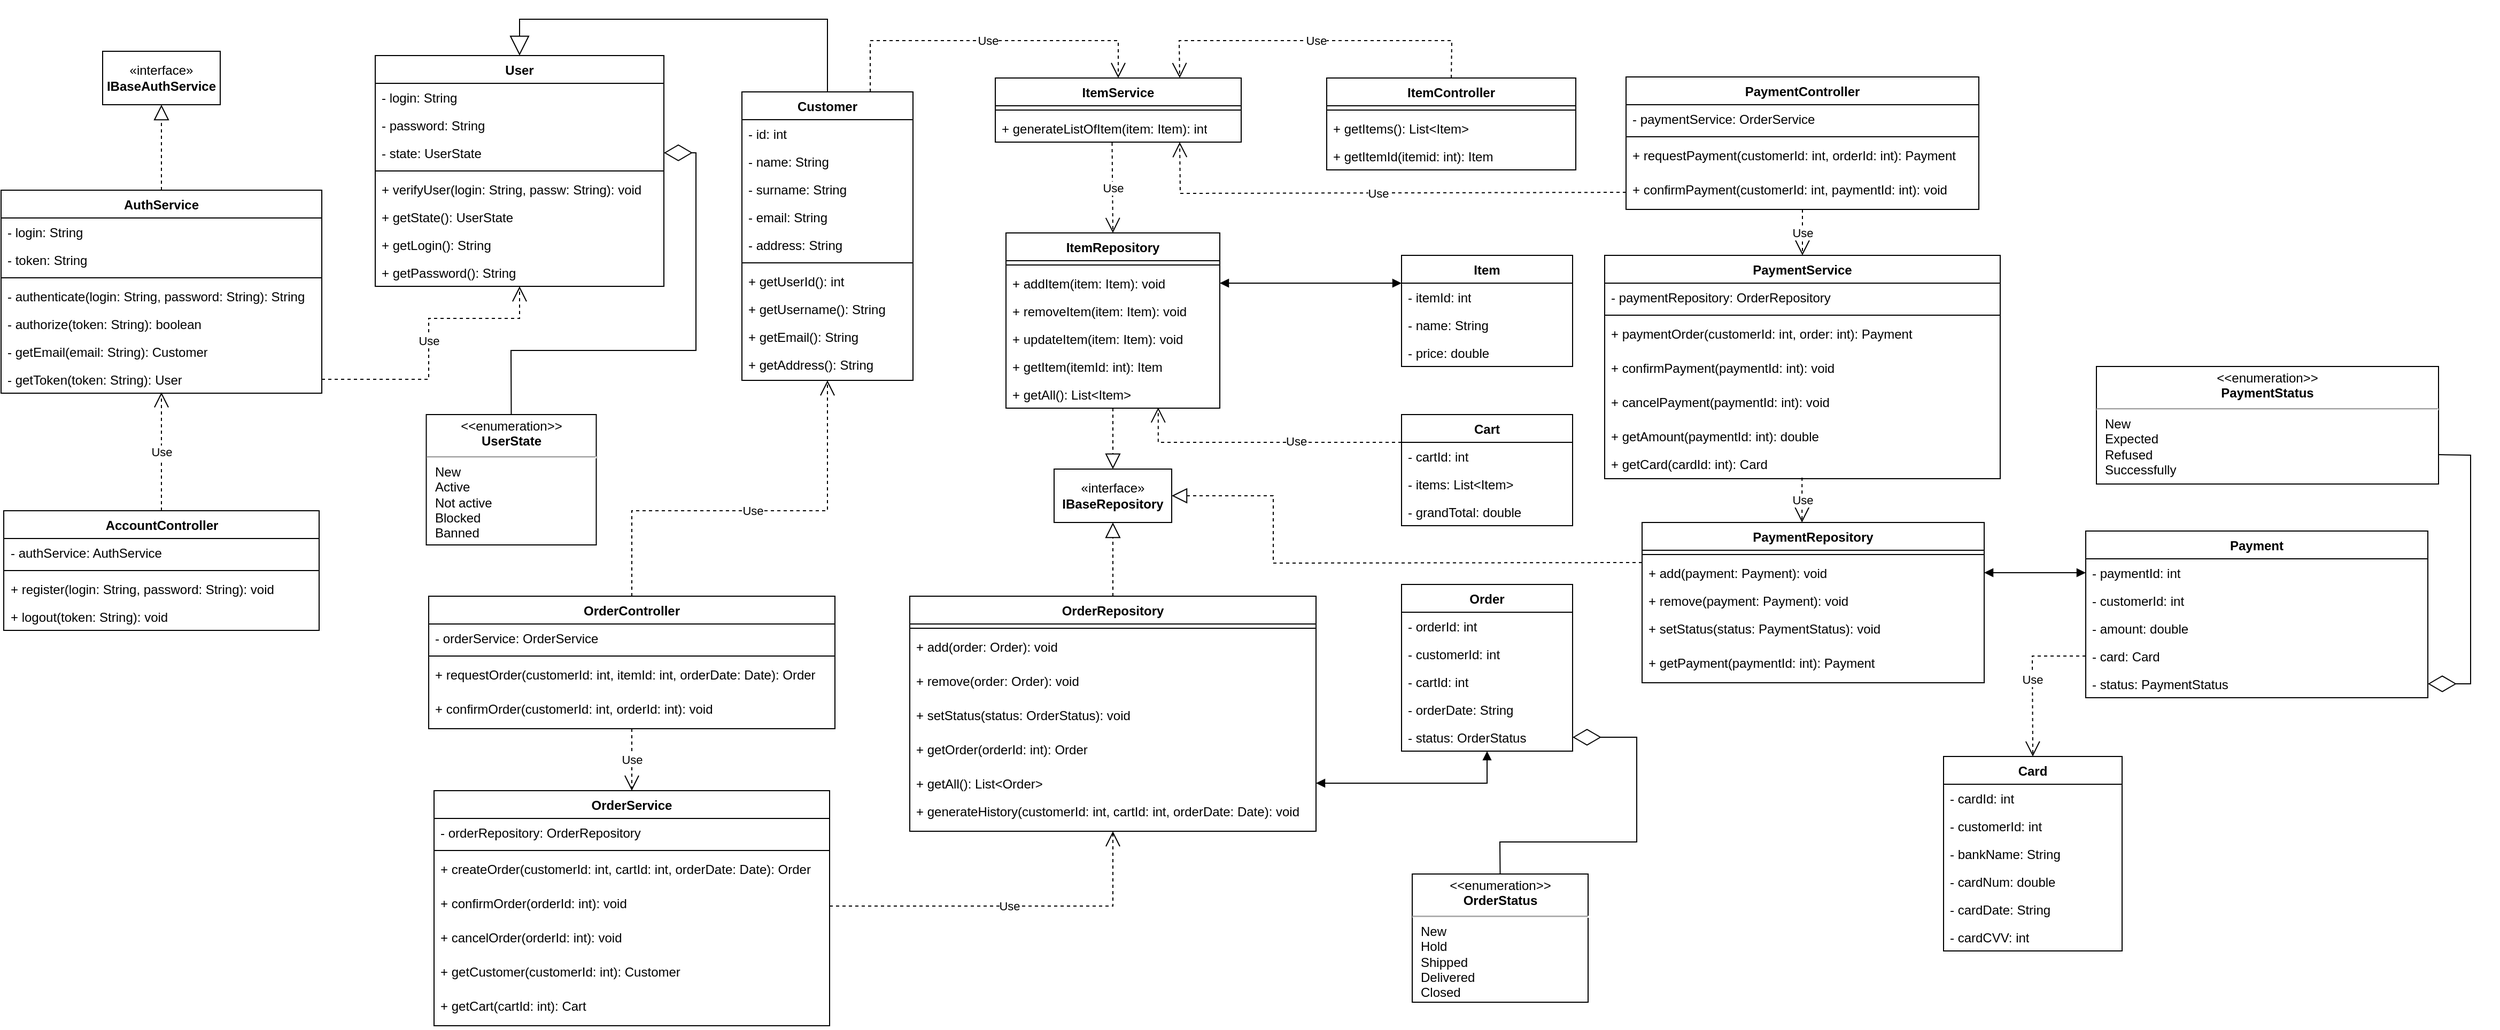 <mxfile version="24.1.0" type="device">
  <diagram id="C5RBs43oDa-KdzZeNtuy" name="Page-1">
    <mxGraphModel dx="2587" dy="2217" grid="1" gridSize="10" guides="1" tooltips="1" connect="1" arrows="1" fold="1" page="1" pageScale="1" pageWidth="827" pageHeight="1169" math="0" shadow="0">
      <root>
        <mxCell id="WIyWlLk6GJQsqaUBKTNV-0" />
        <mxCell id="WIyWlLk6GJQsqaUBKTNV-1" parent="WIyWlLk6GJQsqaUBKTNV-0" />
        <mxCell id="zkfFHV4jXpPFQw0GAbJ--0" value="Customer" style="swimlane;fontStyle=1;align=center;verticalAlign=top;childLayout=stackLayout;horizontal=1;startSize=26;horizontalStack=0;resizeParent=1;resizeLast=0;collapsible=1;marginBottom=0;rounded=0;shadow=0;strokeWidth=1;" parent="WIyWlLk6GJQsqaUBKTNV-1" vertex="1">
          <mxGeometry x="353" y="68" width="160" height="270" as="geometry">
            <mxRectangle x="230" y="140" width="160" height="26" as="alternateBounds" />
          </mxGeometry>
        </mxCell>
        <mxCell id="zkfFHV4jXpPFQw0GAbJ--1" value="- id: int" style="text;align=left;verticalAlign=top;spacingLeft=4;spacingRight=4;overflow=hidden;rotatable=0;points=[[0,0.5],[1,0.5]];portConstraint=eastwest;" parent="zkfFHV4jXpPFQw0GAbJ--0" vertex="1">
          <mxGeometry y="26" width="160" height="26" as="geometry" />
        </mxCell>
        <mxCell id="zkfFHV4jXpPFQw0GAbJ--2" value="- name: String" style="text;align=left;verticalAlign=top;spacingLeft=4;spacingRight=4;overflow=hidden;rotatable=0;points=[[0,0.5],[1,0.5]];portConstraint=eastwest;rounded=0;shadow=0;html=0;" parent="zkfFHV4jXpPFQw0GAbJ--0" vertex="1">
          <mxGeometry y="52" width="160" height="26" as="geometry" />
        </mxCell>
        <mxCell id="yzUJfq3pG1hyiJCJ5-qz-5" value="- surname: String" style="text;align=left;verticalAlign=top;spacingLeft=4;spacingRight=4;overflow=hidden;rotatable=0;points=[[0,0.5],[1,0.5]];portConstraint=eastwest;rounded=0;shadow=0;html=0;" parent="zkfFHV4jXpPFQw0GAbJ--0" vertex="1">
          <mxGeometry y="78" width="160" height="26" as="geometry" />
        </mxCell>
        <mxCell id="zkfFHV4jXpPFQw0GAbJ--3" value="- email: String" style="text;align=left;verticalAlign=top;spacingLeft=4;spacingRight=4;overflow=hidden;rotatable=0;points=[[0,0.5],[1,0.5]];portConstraint=eastwest;rounded=0;shadow=0;html=0;" parent="zkfFHV4jXpPFQw0GAbJ--0" vertex="1">
          <mxGeometry y="104" width="160" height="26" as="geometry" />
        </mxCell>
        <mxCell id="Utnqw9MbGtjkP07QCAIf-25" value="- address: String" style="text;align=left;verticalAlign=top;spacingLeft=4;spacingRight=4;overflow=hidden;rotatable=0;points=[[0,0.5],[1,0.5]];portConstraint=eastwest;rounded=0;shadow=0;html=0;" parent="zkfFHV4jXpPFQw0GAbJ--0" vertex="1">
          <mxGeometry y="130" width="160" height="26" as="geometry" />
        </mxCell>
        <mxCell id="zkfFHV4jXpPFQw0GAbJ--4" value="" style="line;html=1;strokeWidth=1;align=left;verticalAlign=middle;spacingTop=-1;spacingLeft=3;spacingRight=3;rotatable=0;labelPosition=right;points=[];portConstraint=eastwest;" parent="zkfFHV4jXpPFQw0GAbJ--0" vertex="1">
          <mxGeometry y="156" width="160" height="8" as="geometry" />
        </mxCell>
        <mxCell id="zkfFHV4jXpPFQw0GAbJ--5" value="+ getUserId(): int " style="text;align=left;verticalAlign=top;spacingLeft=4;spacingRight=4;overflow=hidden;rotatable=0;points=[[0,0.5],[1,0.5]];portConstraint=eastwest;" parent="zkfFHV4jXpPFQw0GAbJ--0" vertex="1">
          <mxGeometry y="164" width="160" height="26" as="geometry" />
        </mxCell>
        <mxCell id="Utnqw9MbGtjkP07QCAIf-0" value="+ getUsername(): String" style="text;align=left;verticalAlign=top;spacingLeft=4;spacingRight=4;overflow=hidden;rotatable=0;points=[[0,0.5],[1,0.5]];portConstraint=eastwest;" parent="zkfFHV4jXpPFQw0GAbJ--0" vertex="1">
          <mxGeometry y="190" width="160" height="26" as="geometry" />
        </mxCell>
        <mxCell id="Utnqw9MbGtjkP07QCAIf-1" value="+ getEmail(): String" style="text;align=left;verticalAlign=top;spacingLeft=4;spacingRight=4;overflow=hidden;rotatable=0;points=[[0,0.5],[1,0.5]];portConstraint=eastwest;" parent="zkfFHV4jXpPFQw0GAbJ--0" vertex="1">
          <mxGeometry y="216" width="160" height="26" as="geometry" />
        </mxCell>
        <mxCell id="Utnqw9MbGtjkP07QCAIf-26" value="+ getAddress(): String" style="text;align=left;verticalAlign=top;spacingLeft=4;spacingRight=4;overflow=hidden;rotatable=0;points=[[0,0.5],[1,0.5]];portConstraint=eastwest;" parent="zkfFHV4jXpPFQw0GAbJ--0" vertex="1">
          <mxGeometry y="242" width="160" height="26" as="geometry" />
        </mxCell>
        <mxCell id="zkfFHV4jXpPFQw0GAbJ--6" value="Order" style="swimlane;fontStyle=1;align=center;verticalAlign=top;childLayout=stackLayout;horizontal=1;startSize=26;horizontalStack=0;resizeParent=1;resizeLast=0;collapsible=1;marginBottom=0;rounded=0;shadow=0;strokeWidth=1;" parent="WIyWlLk6GJQsqaUBKTNV-1" vertex="1">
          <mxGeometry x="970" y="529" width="160" height="156" as="geometry">
            <mxRectangle x="970" y="529" width="160" height="26" as="alternateBounds" />
          </mxGeometry>
        </mxCell>
        <mxCell id="zkfFHV4jXpPFQw0GAbJ--7" value="- orderId: int" style="text;align=left;verticalAlign=top;spacingLeft=4;spacingRight=4;overflow=hidden;rotatable=0;points=[[0,0.5],[1,0.5]];portConstraint=eastwest;" parent="zkfFHV4jXpPFQw0GAbJ--6" vertex="1">
          <mxGeometry y="26" width="160" height="26" as="geometry" />
        </mxCell>
        <mxCell id="h6-QNopqAeGrzjp_F7i4-49" value="- customerId: int" style="text;align=left;verticalAlign=top;spacingLeft=4;spacingRight=4;overflow=hidden;rotatable=0;points=[[0,0.5],[1,0.5]];portConstraint=eastwest;rounded=0;shadow=0;html=0;" vertex="1" parent="zkfFHV4jXpPFQw0GAbJ--6">
          <mxGeometry y="52" width="160" height="26" as="geometry" />
        </mxCell>
        <mxCell id="h6-QNopqAeGrzjp_F7i4-50" value="- cartId: int" style="text;align=left;verticalAlign=top;spacingLeft=4;spacingRight=4;overflow=hidden;rotatable=0;points=[[0,0.5],[1,0.5]];portConstraint=eastwest;rounded=0;shadow=0;html=0;" vertex="1" parent="zkfFHV4jXpPFQw0GAbJ--6">
          <mxGeometry y="78" width="160" height="26" as="geometry" />
        </mxCell>
        <mxCell id="yzUJfq3pG1hyiJCJ5-qz-48" value="- orderDate: String" style="text;align=left;verticalAlign=top;spacingLeft=4;spacingRight=4;overflow=hidden;rotatable=0;points=[[0,0.5],[1,0.5]];portConstraint=eastwest;rounded=0;shadow=0;html=0;" parent="zkfFHV4jXpPFQw0GAbJ--6" vertex="1">
          <mxGeometry y="104" width="160" height="26" as="geometry" />
        </mxCell>
        <mxCell id="Utnqw9MbGtjkP07QCAIf-2" value="- status: OrderStatus" style="text;align=left;verticalAlign=top;spacingLeft=4;spacingRight=4;overflow=hidden;rotatable=0;points=[[0,0.5],[1,0.5]];portConstraint=eastwest;rounded=0;shadow=0;html=0;" parent="zkfFHV4jXpPFQw0GAbJ--6" vertex="1">
          <mxGeometry y="130" width="160" height="26" as="geometry" />
        </mxCell>
        <mxCell id="Utnqw9MbGtjkP07QCAIf-5" value="Item" style="swimlane;fontStyle=1;align=center;verticalAlign=top;childLayout=stackLayout;horizontal=1;startSize=26;horizontalStack=0;resizeParent=1;resizeParentMax=0;resizeLast=0;collapsible=1;marginBottom=0;whiteSpace=wrap;html=1;" parent="WIyWlLk6GJQsqaUBKTNV-1" vertex="1">
          <mxGeometry x="970" y="221" width="160" height="104" as="geometry" />
        </mxCell>
        <mxCell id="Utnqw9MbGtjkP07QCAIf-6" value="- itemId: int" style="text;strokeColor=none;fillColor=none;align=left;verticalAlign=top;spacingLeft=4;spacingRight=4;overflow=hidden;rotatable=0;points=[[0,0.5],[1,0.5]];portConstraint=eastwest;whiteSpace=wrap;html=1;" parent="Utnqw9MbGtjkP07QCAIf-5" vertex="1">
          <mxGeometry y="26" width="160" height="26" as="geometry" />
        </mxCell>
        <mxCell id="Utnqw9MbGtjkP07QCAIf-10" value="- name: String" style="text;strokeColor=none;fillColor=none;align=left;verticalAlign=top;spacingLeft=4;spacingRight=4;overflow=hidden;rotatable=0;points=[[0,0.5],[1,0.5]];portConstraint=eastwest;whiteSpace=wrap;html=1;" parent="Utnqw9MbGtjkP07QCAIf-5" vertex="1">
          <mxGeometry y="52" width="160" height="26" as="geometry" />
        </mxCell>
        <mxCell id="Utnqw9MbGtjkP07QCAIf-12" value="- price: double" style="text;strokeColor=none;fillColor=none;align=left;verticalAlign=top;spacingLeft=4;spacingRight=4;overflow=hidden;rotatable=0;points=[[0,0.5],[1,0.5]];portConstraint=eastwest;whiteSpace=wrap;html=1;" parent="Utnqw9MbGtjkP07QCAIf-5" vertex="1">
          <mxGeometry y="78" width="160" height="26" as="geometry" />
        </mxCell>
        <mxCell id="Utnqw9MbGtjkP07QCAIf-13" value="User" style="swimlane;fontStyle=1;align=center;verticalAlign=top;childLayout=stackLayout;horizontal=1;startSize=26;horizontalStack=0;resizeParent=1;resizeParentMax=0;resizeLast=0;collapsible=1;marginBottom=0;whiteSpace=wrap;html=1;" parent="WIyWlLk6GJQsqaUBKTNV-1" vertex="1">
          <mxGeometry x="10" y="34" width="270" height="216" as="geometry" />
        </mxCell>
        <mxCell id="Utnqw9MbGtjkP07QCAIf-23" value="- login: String" style="text;strokeColor=none;fillColor=none;align=left;verticalAlign=top;spacingLeft=4;spacingRight=4;overflow=hidden;rotatable=0;points=[[0,0.5],[1,0.5]];portConstraint=eastwest;whiteSpace=wrap;html=1;" parent="Utnqw9MbGtjkP07QCAIf-13" vertex="1">
          <mxGeometry y="26" width="270" height="26" as="geometry" />
        </mxCell>
        <mxCell id="Utnqw9MbGtjkP07QCAIf-14" value="- password: String" style="text;strokeColor=none;fillColor=none;align=left;verticalAlign=top;spacingLeft=4;spacingRight=4;overflow=hidden;rotatable=0;points=[[0,0.5],[1,0.5]];portConstraint=eastwest;whiteSpace=wrap;html=1;" parent="Utnqw9MbGtjkP07QCAIf-13" vertex="1">
          <mxGeometry y="52" width="270" height="26" as="geometry" />
        </mxCell>
        <mxCell id="Utnqw9MbGtjkP07QCAIf-21" value="- state: UserState" style="text;strokeColor=none;fillColor=none;align=left;verticalAlign=top;spacingLeft=4;spacingRight=4;overflow=hidden;rotatable=0;points=[[0,0.5],[1,0.5]];portConstraint=eastwest;whiteSpace=wrap;html=1;" parent="Utnqw9MbGtjkP07QCAIf-13" vertex="1">
          <mxGeometry y="78" width="270" height="26" as="geometry" />
        </mxCell>
        <mxCell id="Utnqw9MbGtjkP07QCAIf-15" value="" style="line;strokeWidth=1;fillColor=none;align=left;verticalAlign=middle;spacingTop=-1;spacingLeft=3;spacingRight=3;rotatable=0;labelPosition=right;points=[];portConstraint=eastwest;strokeColor=inherit;" parent="Utnqw9MbGtjkP07QCAIf-13" vertex="1">
          <mxGeometry y="104" width="270" height="8" as="geometry" />
        </mxCell>
        <mxCell id="Utnqw9MbGtjkP07QCAIf-16" value="+ verifyUser(login: String, passw: String): void" style="text;strokeColor=none;fillColor=none;align=left;verticalAlign=top;spacingLeft=4;spacingRight=4;overflow=hidden;rotatable=0;points=[[0,0.5],[1,0.5]];portConstraint=eastwest;whiteSpace=wrap;html=1;" parent="Utnqw9MbGtjkP07QCAIf-13" vertex="1">
          <mxGeometry y="112" width="270" height="26" as="geometry" />
        </mxCell>
        <mxCell id="Utnqw9MbGtjkP07QCAIf-24" value="+ getState(): UserState" style="text;strokeColor=none;fillColor=none;align=left;verticalAlign=top;spacingLeft=4;spacingRight=4;overflow=hidden;rotatable=0;points=[[0,0.5],[1,0.5]];portConstraint=eastwest;whiteSpace=wrap;html=1;" parent="Utnqw9MbGtjkP07QCAIf-13" vertex="1">
          <mxGeometry y="138" width="270" height="26" as="geometry" />
        </mxCell>
        <mxCell id="yzUJfq3pG1hyiJCJ5-qz-66" value="+ getLogin(): String" style="text;strokeColor=none;fillColor=none;align=left;verticalAlign=top;spacingLeft=4;spacingRight=4;overflow=hidden;rotatable=0;points=[[0,0.5],[1,0.5]];portConstraint=eastwest;whiteSpace=wrap;html=1;" parent="Utnqw9MbGtjkP07QCAIf-13" vertex="1">
          <mxGeometry y="164" width="270" height="26" as="geometry" />
        </mxCell>
        <mxCell id="Utnqw9MbGtjkP07QCAIf-22" value="+ getPassword(): String" style="text;strokeColor=none;fillColor=none;align=left;verticalAlign=top;spacingLeft=4;spacingRight=4;overflow=hidden;rotatable=0;points=[[0,0.5],[1,0.5]];portConstraint=eastwest;whiteSpace=wrap;html=1;" parent="Utnqw9MbGtjkP07QCAIf-13" vertex="1">
          <mxGeometry y="190" width="270" height="26" as="geometry" />
        </mxCell>
        <mxCell id="Utnqw9MbGtjkP07QCAIf-40" value="&lt;p style=&quot;margin:0px;margin-top:4px;text-align:center;&quot;&gt;&amp;lt;&amp;lt;enumeration&amp;gt;&amp;gt;&lt;br&gt;&lt;b&gt;UserState&lt;/b&gt;&lt;/p&gt;&lt;hr&gt;&lt;p style=&quot;margin:0px;margin-left:8px;text-align:left;&quot;&gt;New&lt;br&gt;Active&lt;/p&gt;&lt;p style=&quot;margin:0px;margin-left:8px;text-align:left;&quot;&gt;Not active&lt;br&gt;&lt;/p&gt;&lt;p style=&quot;margin:0px;margin-left:8px;text-align:left;&quot;&gt;Blocked&lt;/p&gt;&lt;p style=&quot;margin:0px;margin-left:8px;text-align:left;&quot;&gt;Banned&lt;/p&gt;&lt;p style=&quot;margin:0px;margin-left:8px;text-align:left;&quot;&gt;&lt;br&gt;&lt;/p&gt;" style="shape=rect;html=1;overflow=fill;whiteSpace=wrap;" parent="WIyWlLk6GJQsqaUBKTNV-1" vertex="1">
          <mxGeometry x="57.75" y="370" width="159" height="122" as="geometry" />
        </mxCell>
        <mxCell id="Utnqw9MbGtjkP07QCAIf-41" value="Payment" style="swimlane;fontStyle=1;align=center;verticalAlign=top;childLayout=stackLayout;horizontal=1;startSize=26;horizontalStack=0;resizeParent=1;resizeParentMax=0;resizeLast=0;collapsible=1;marginBottom=0;whiteSpace=wrap;html=1;" parent="WIyWlLk6GJQsqaUBKTNV-1" vertex="1">
          <mxGeometry x="1610" y="479" width="320" height="156" as="geometry" />
        </mxCell>
        <mxCell id="Utnqw9MbGtjkP07QCAIf-42" value="- paymentId: int" style="text;strokeColor=none;fillColor=none;align=left;verticalAlign=top;spacingLeft=4;spacingRight=4;overflow=hidden;rotatable=0;points=[[0,0.5],[1,0.5]];portConstraint=eastwest;whiteSpace=wrap;html=1;" parent="Utnqw9MbGtjkP07QCAIf-41" vertex="1">
          <mxGeometry y="26" width="320" height="26" as="geometry" />
        </mxCell>
        <mxCell id="h6-QNopqAeGrzjp_F7i4-93" value="- customerId: int" style="text;align=left;verticalAlign=top;spacingLeft=4;spacingRight=4;overflow=hidden;rotatable=0;points=[[0,0.5],[1,0.5]];portConstraint=eastwest;rounded=0;shadow=0;html=0;" vertex="1" parent="Utnqw9MbGtjkP07QCAIf-41">
          <mxGeometry y="52" width="320" height="26" as="geometry" />
        </mxCell>
        <mxCell id="Utnqw9MbGtjkP07QCAIf-48" value="- amount: double" style="text;strokeColor=none;fillColor=none;align=left;verticalAlign=top;spacingLeft=4;spacingRight=4;overflow=hidden;rotatable=0;points=[[0,0.5],[1,0.5]];portConstraint=eastwest;whiteSpace=wrap;html=1;" parent="Utnqw9MbGtjkP07QCAIf-41" vertex="1">
          <mxGeometry y="78" width="320" height="26" as="geometry" />
        </mxCell>
        <mxCell id="h6-QNopqAeGrzjp_F7i4-112" value="- card: Card" style="text;strokeColor=none;fillColor=none;align=left;verticalAlign=top;spacingLeft=4;spacingRight=4;overflow=hidden;rotatable=0;points=[[0,0.5],[1,0.5]];portConstraint=eastwest;whiteSpace=wrap;html=1;" vertex="1" parent="Utnqw9MbGtjkP07QCAIf-41">
          <mxGeometry y="104" width="320" height="26" as="geometry" />
        </mxCell>
        <mxCell id="Utnqw9MbGtjkP07QCAIf-47" value="- status:&amp;nbsp;PaymentStatus" style="text;strokeColor=none;fillColor=none;align=left;verticalAlign=top;spacingLeft=4;spacingRight=4;overflow=hidden;rotatable=0;points=[[0,0.5],[1,0.5]];portConstraint=eastwest;whiteSpace=wrap;html=1;" parent="Utnqw9MbGtjkP07QCAIf-41" vertex="1">
          <mxGeometry y="130" width="320" height="26" as="geometry" />
        </mxCell>
        <mxCell id="Utnqw9MbGtjkP07QCAIf-57" value="ItemRepository" style="swimlane;fontStyle=1;align=center;verticalAlign=top;childLayout=stackLayout;horizontal=1;startSize=26;horizontalStack=0;resizeParent=1;resizeParentMax=0;resizeLast=0;collapsible=1;marginBottom=0;whiteSpace=wrap;html=1;" parent="WIyWlLk6GJQsqaUBKTNV-1" vertex="1">
          <mxGeometry x="600" y="200" width="200" height="164" as="geometry">
            <mxRectangle x="600" y="200" width="120" height="30" as="alternateBounds" />
          </mxGeometry>
        </mxCell>
        <mxCell id="Utnqw9MbGtjkP07QCAIf-59" value="" style="line;strokeWidth=1;fillColor=none;align=left;verticalAlign=middle;spacingTop=-1;spacingLeft=3;spacingRight=3;rotatable=0;labelPosition=right;points=[];portConstraint=eastwest;strokeColor=inherit;" parent="Utnqw9MbGtjkP07QCAIf-57" vertex="1">
          <mxGeometry y="26" width="200" height="8" as="geometry" />
        </mxCell>
        <mxCell id="Utnqw9MbGtjkP07QCAIf-60" value="+ addItem(item: Item): void" style="text;strokeColor=none;fillColor=none;align=left;verticalAlign=top;spacingLeft=4;spacingRight=4;overflow=hidden;rotatable=0;points=[[0,0.5],[1,0.5]];portConstraint=eastwest;whiteSpace=wrap;html=1;" parent="Utnqw9MbGtjkP07QCAIf-57" vertex="1">
          <mxGeometry y="34" width="200" height="26" as="geometry" />
        </mxCell>
        <mxCell id="Utnqw9MbGtjkP07QCAIf-61" value="+ removeItem(item: Item): void" style="text;strokeColor=none;fillColor=none;align=left;verticalAlign=top;spacingLeft=4;spacingRight=4;overflow=hidden;rotatable=0;points=[[0,0.5],[1,0.5]];portConstraint=eastwest;whiteSpace=wrap;html=1;" parent="Utnqw9MbGtjkP07QCAIf-57" vertex="1">
          <mxGeometry y="60" width="200" height="26" as="geometry" />
        </mxCell>
        <mxCell id="h6-QNopqAeGrzjp_F7i4-10" value="+ updateItem(item: Item): void" style="text;strokeColor=none;fillColor=none;align=left;verticalAlign=top;spacingLeft=4;spacingRight=4;overflow=hidden;rotatable=0;points=[[0,0.5],[1,0.5]];portConstraint=eastwest;whiteSpace=wrap;html=1;" vertex="1" parent="Utnqw9MbGtjkP07QCAIf-57">
          <mxGeometry y="86" width="200" height="26" as="geometry" />
        </mxCell>
        <mxCell id="h6-QNopqAeGrzjp_F7i4-41" value="+ getItem(itemId: int): Item" style="text;strokeColor=none;fillColor=none;align=left;verticalAlign=top;spacingLeft=4;spacingRight=4;overflow=hidden;rotatable=0;points=[[0,0.5],[1,0.5]];portConstraint=eastwest;whiteSpace=wrap;html=1;" vertex="1" parent="Utnqw9MbGtjkP07QCAIf-57">
          <mxGeometry y="112" width="200" height="26" as="geometry" />
        </mxCell>
        <mxCell id="Utnqw9MbGtjkP07QCAIf-62" value="+ getAll(): List&amp;lt;Item&amp;gt;" style="text;strokeColor=none;fillColor=none;align=left;verticalAlign=top;spacingLeft=4;spacingRight=4;overflow=hidden;rotatable=0;points=[[0,0.5],[1,0.5]];portConstraint=eastwest;whiteSpace=wrap;html=1;" parent="Utnqw9MbGtjkP07QCAIf-57" vertex="1">
          <mxGeometry y="138" width="200" height="26" as="geometry" />
        </mxCell>
        <mxCell id="Utnqw9MbGtjkP07QCAIf-69" value="&lt;p style=&quot;margin:0px;margin-top:4px;text-align:center;&quot;&gt;&amp;lt;&amp;lt;enumeration&amp;gt;&amp;gt;&lt;br&gt;&lt;b&gt;OrderStatus&lt;/b&gt;&lt;/p&gt;&lt;hr&gt;&lt;p style=&quot;margin:0px;margin-left:8px;text-align:left;&quot;&gt;New&lt;/p&gt;&lt;p style=&quot;margin:0px;margin-left:8px;text-align:left;&quot;&gt;Hold&lt;br&gt;Shipped&lt;/p&gt;&lt;p style=&quot;margin:0px;margin-left:8px;text-align:left;&quot;&gt;Delivered&lt;/p&gt;&lt;p style=&quot;margin:0px;margin-left:8px;text-align:left;&quot;&gt;Closed&lt;/p&gt;" style="shape=rect;html=1;overflow=fill;whiteSpace=wrap;" parent="WIyWlLk6GJQsqaUBKTNV-1" vertex="1">
          <mxGeometry x="980" y="800" width="164.5" height="120" as="geometry" />
        </mxCell>
        <mxCell id="_effBSv1VUjX19H3uU8J-0" value="AuthService" style="swimlane;fontStyle=1;align=center;verticalAlign=top;childLayout=stackLayout;horizontal=1;startSize=26;horizontalStack=0;resizeParent=1;resizeParentMax=0;resizeLast=0;collapsible=1;marginBottom=0;whiteSpace=wrap;html=1;" parent="WIyWlLk6GJQsqaUBKTNV-1" vertex="1">
          <mxGeometry x="-340" y="160" width="300" height="190" as="geometry" />
        </mxCell>
        <mxCell id="_effBSv1VUjX19H3uU8J-1" value="- login: String" style="text;strokeColor=none;fillColor=none;align=left;verticalAlign=top;spacingLeft=4;spacingRight=4;overflow=hidden;rotatable=0;points=[[0,0.5],[1,0.5]];portConstraint=eastwest;whiteSpace=wrap;html=1;" parent="_effBSv1VUjX19H3uU8J-0" vertex="1">
          <mxGeometry y="26" width="300" height="26" as="geometry" />
        </mxCell>
        <mxCell id="_effBSv1VUjX19H3uU8J-5" value="- token: String" style="text;strokeColor=none;fillColor=none;align=left;verticalAlign=top;spacingLeft=4;spacingRight=4;overflow=hidden;rotatable=0;points=[[0,0.5],[1,0.5]];portConstraint=eastwest;whiteSpace=wrap;html=1;" parent="_effBSv1VUjX19H3uU8J-0" vertex="1">
          <mxGeometry y="52" width="300" height="26" as="geometry" />
        </mxCell>
        <mxCell id="_effBSv1VUjX19H3uU8J-2" value="" style="line;strokeWidth=1;fillColor=none;align=left;verticalAlign=middle;spacingTop=-1;spacingLeft=3;spacingRight=3;rotatable=0;labelPosition=right;points=[];portConstraint=eastwest;strokeColor=inherit;" parent="_effBSv1VUjX19H3uU8J-0" vertex="1">
          <mxGeometry y="78" width="300" height="8" as="geometry" />
        </mxCell>
        <mxCell id="_effBSv1VUjX19H3uU8J-3" value="- authenticate(login: String, password: String): String" style="text;strokeColor=none;fillColor=none;align=left;verticalAlign=top;spacingLeft=4;spacingRight=4;overflow=hidden;rotatable=0;points=[[0,0.5],[1,0.5]];portConstraint=eastwest;whiteSpace=wrap;html=1;" parent="_effBSv1VUjX19H3uU8J-0" vertex="1">
          <mxGeometry y="86" width="300" height="26" as="geometry" />
        </mxCell>
        <mxCell id="_effBSv1VUjX19H3uU8J-6" value="- authorize(token: String): boolean" style="text;strokeColor=none;fillColor=none;align=left;verticalAlign=top;spacingLeft=4;spacingRight=4;overflow=hidden;rotatable=0;points=[[0,0.5],[1,0.5]];portConstraint=eastwest;whiteSpace=wrap;html=1;" parent="_effBSv1VUjX19H3uU8J-0" vertex="1">
          <mxGeometry y="112" width="300" height="26" as="geometry" />
        </mxCell>
        <mxCell id="_effBSv1VUjX19H3uU8J-7" value="- getEmail(email: String): Customer" style="text;strokeColor=none;fillColor=none;align=left;verticalAlign=top;spacingLeft=4;spacingRight=4;overflow=hidden;rotatable=0;points=[[0,0.5],[1,0.5]];portConstraint=eastwest;whiteSpace=wrap;html=1;" parent="_effBSv1VUjX19H3uU8J-0" vertex="1">
          <mxGeometry y="138" width="300" height="26" as="geometry" />
        </mxCell>
        <mxCell id="_effBSv1VUjX19H3uU8J-8" value="- getToken(token: String): User" style="text;strokeColor=none;fillColor=none;align=left;verticalAlign=top;spacingLeft=4;spacingRight=4;overflow=hidden;rotatable=0;points=[[0,0.5],[1,0.5]];portConstraint=eastwest;whiteSpace=wrap;html=1;" parent="_effBSv1VUjX19H3uU8J-0" vertex="1">
          <mxGeometry y="164" width="300" height="26" as="geometry" />
        </mxCell>
        <mxCell id="_effBSv1VUjX19H3uU8J-4" value="«interface»&lt;br&gt;&lt;b&gt;IBaseAuthService&lt;/b&gt;" style="html=1;whiteSpace=wrap;" parent="WIyWlLk6GJQsqaUBKTNV-1" vertex="1">
          <mxGeometry x="-245" y="30" width="110" height="50" as="geometry" />
        </mxCell>
        <mxCell id="_effBSv1VUjX19H3uU8J-9" value="AccountController" style="swimlane;fontStyle=1;align=center;verticalAlign=top;childLayout=stackLayout;horizontal=1;startSize=26;horizontalStack=0;resizeParent=1;resizeParentMax=0;resizeLast=0;collapsible=1;marginBottom=0;whiteSpace=wrap;html=1;" parent="WIyWlLk6GJQsqaUBKTNV-1" vertex="1">
          <mxGeometry x="-337.5" y="460" width="295" height="112" as="geometry" />
        </mxCell>
        <mxCell id="_effBSv1VUjX19H3uU8J-10" value="- authService: AuthService" style="text;strokeColor=none;fillColor=none;align=left;verticalAlign=top;spacingLeft=4;spacingRight=4;overflow=hidden;rotatable=0;points=[[0,0.5],[1,0.5]];portConstraint=eastwest;whiteSpace=wrap;html=1;" parent="_effBSv1VUjX19H3uU8J-9" vertex="1">
          <mxGeometry y="26" width="295" height="26" as="geometry" />
        </mxCell>
        <mxCell id="_effBSv1VUjX19H3uU8J-11" value="" style="line;strokeWidth=1;fillColor=none;align=left;verticalAlign=middle;spacingTop=-1;spacingLeft=3;spacingRight=3;rotatable=0;labelPosition=right;points=[];portConstraint=eastwest;strokeColor=inherit;" parent="_effBSv1VUjX19H3uU8J-9" vertex="1">
          <mxGeometry y="52" width="295" height="8" as="geometry" />
        </mxCell>
        <mxCell id="_effBSv1VUjX19H3uU8J-12" value="+ register(login: String, password: String): void" style="text;strokeColor=none;fillColor=none;align=left;verticalAlign=top;spacingLeft=4;spacingRight=4;overflow=hidden;rotatable=0;points=[[0,0.5],[1,0.5]];portConstraint=eastwest;whiteSpace=wrap;html=1;" parent="_effBSv1VUjX19H3uU8J-9" vertex="1">
          <mxGeometry y="60" width="295" height="26" as="geometry" />
        </mxCell>
        <mxCell id="_effBSv1VUjX19H3uU8J-17" value="+ logout(token: String): void" style="text;strokeColor=none;fillColor=none;align=left;verticalAlign=top;spacingLeft=4;spacingRight=4;overflow=hidden;rotatable=0;points=[[0,0.5],[1,0.5]];portConstraint=eastwest;whiteSpace=wrap;html=1;" parent="_effBSv1VUjX19H3uU8J-9" vertex="1">
          <mxGeometry y="86" width="295" height="26" as="geometry" />
        </mxCell>
        <mxCell id="_effBSv1VUjX19H3uU8J-19" value="" style="endArrow=block;dashed=1;endFill=0;endSize=12;html=1;rounded=0;exitX=0.5;exitY=0;exitDx=0;exitDy=0;entryX=0.5;entryY=1;entryDx=0;entryDy=0;" parent="WIyWlLk6GJQsqaUBKTNV-1" source="_effBSv1VUjX19H3uU8J-0" target="_effBSv1VUjX19H3uU8J-4" edge="1">
          <mxGeometry width="160" relative="1" as="geometry">
            <mxPoint x="-80" y="280" as="sourcePoint" />
            <mxPoint x="80" y="280" as="targetPoint" />
          </mxGeometry>
        </mxCell>
        <mxCell id="_effBSv1VUjX19H3uU8J-22" value="Use" style="endArrow=open;endSize=12;dashed=1;html=1;rounded=0;exitX=0.5;exitY=0;exitDx=0;exitDy=0;entryX=0.5;entryY=0.968;entryDx=0;entryDy=0;entryPerimeter=0;" parent="WIyWlLk6GJQsqaUBKTNV-1" source="_effBSv1VUjX19H3uU8J-9" target="_effBSv1VUjX19H3uU8J-8" edge="1">
          <mxGeometry width="160" relative="1" as="geometry">
            <mxPoint x="140" y="370" as="sourcePoint" />
            <mxPoint x="300" y="370" as="targetPoint" />
          </mxGeometry>
        </mxCell>
        <mxCell id="yzUJfq3pG1hyiJCJ5-qz-0" value="Card" style="swimlane;fontStyle=1;align=center;verticalAlign=top;childLayout=stackLayout;horizontal=1;startSize=26;horizontalStack=0;resizeParent=1;resizeParentMax=0;resizeLast=0;collapsible=1;marginBottom=0;whiteSpace=wrap;html=1;" parent="WIyWlLk6GJQsqaUBKTNV-1" vertex="1">
          <mxGeometry x="1477" y="690" width="167" height="182" as="geometry">
            <mxRectangle x="1895" y="80" width="70" height="30" as="alternateBounds" />
          </mxGeometry>
        </mxCell>
        <mxCell id="h6-QNopqAeGrzjp_F7i4-110" value="- cardId: int" style="text;strokeColor=none;fillColor=none;align=left;verticalAlign=top;spacingLeft=4;spacingRight=4;overflow=hidden;rotatable=0;points=[[0,0.5],[1,0.5]];portConstraint=eastwest;whiteSpace=wrap;html=1;" vertex="1" parent="yzUJfq3pG1hyiJCJ5-qz-0">
          <mxGeometry y="26" width="167" height="26" as="geometry" />
        </mxCell>
        <mxCell id="yzUJfq3pG1hyiJCJ5-qz-1" value="- customerId: int" style="text;strokeColor=none;fillColor=none;align=left;verticalAlign=top;spacingLeft=4;spacingRight=4;overflow=hidden;rotatable=0;points=[[0,0.5],[1,0.5]];portConstraint=eastwest;whiteSpace=wrap;html=1;" parent="yzUJfq3pG1hyiJCJ5-qz-0" vertex="1">
          <mxGeometry y="52" width="167" height="26" as="geometry" />
        </mxCell>
        <mxCell id="yzUJfq3pG1hyiJCJ5-qz-6" value="- bankName: String" style="text;strokeColor=none;fillColor=none;align=left;verticalAlign=top;spacingLeft=4;spacingRight=4;overflow=hidden;rotatable=0;points=[[0,0.5],[1,0.5]];portConstraint=eastwest;whiteSpace=wrap;html=1;" parent="yzUJfq3pG1hyiJCJ5-qz-0" vertex="1">
          <mxGeometry y="78" width="167" height="26" as="geometry" />
        </mxCell>
        <mxCell id="yzUJfq3pG1hyiJCJ5-qz-7" value="- cardNum: double" style="text;strokeColor=none;fillColor=none;align=left;verticalAlign=top;spacingLeft=4;spacingRight=4;overflow=hidden;rotatable=0;points=[[0,0.5],[1,0.5]];portConstraint=eastwest;whiteSpace=wrap;html=1;" parent="yzUJfq3pG1hyiJCJ5-qz-0" vertex="1">
          <mxGeometry y="104" width="167" height="26" as="geometry" />
        </mxCell>
        <mxCell id="yzUJfq3pG1hyiJCJ5-qz-8" value="- cardDate: String&amp;nbsp;" style="text;strokeColor=none;fillColor=none;align=left;verticalAlign=top;spacingLeft=4;spacingRight=4;overflow=hidden;rotatable=0;points=[[0,0.5],[1,0.5]];portConstraint=eastwest;whiteSpace=wrap;html=1;" parent="yzUJfq3pG1hyiJCJ5-qz-0" vertex="1">
          <mxGeometry y="130" width="167" height="26" as="geometry" />
        </mxCell>
        <mxCell id="yzUJfq3pG1hyiJCJ5-qz-10" value="- cardCVV: int" style="text;strokeColor=none;fillColor=none;align=left;verticalAlign=top;spacingLeft=4;spacingRight=4;overflow=hidden;rotatable=0;points=[[0,0.5],[1,0.5]];portConstraint=eastwest;whiteSpace=wrap;html=1;" parent="yzUJfq3pG1hyiJCJ5-qz-0" vertex="1">
          <mxGeometry y="156" width="167" height="26" as="geometry" />
        </mxCell>
        <mxCell id="Utnqw9MbGtjkP07QCAIf-72" value="&lt;p style=&quot;margin:0px;margin-top:4px;text-align:center;&quot;&gt;&amp;lt;&amp;lt;enumeration&amp;gt;&amp;gt;&lt;br&gt;&lt;b&gt;PaymentStatus&lt;br&gt;&lt;/b&gt;&lt;/p&gt;&lt;hr&gt;&lt;p style=&quot;margin:0px;margin-left:8px;text-align:left;&quot;&gt;New&lt;/p&gt;&lt;p style=&quot;margin:0px;margin-left:8px;text-align:left;&quot;&gt;Expected&lt;/p&gt;&lt;p style=&quot;margin:0px;margin-left:8px;text-align:left;&quot;&gt;Refused&lt;br&gt;Successfully&amp;nbsp;&lt;/p&gt;" style="shape=rect;html=1;overflow=fill;whiteSpace=wrap;" parent="WIyWlLk6GJQsqaUBKTNV-1" vertex="1">
          <mxGeometry x="1620" y="325" width="320" height="110" as="geometry" />
        </mxCell>
        <mxCell id="yzUJfq3pG1hyiJCJ5-qz-67" value="Use" style="endArrow=open;endSize=12;dashed=1;html=1;rounded=0;exitX=1;exitY=0.5;exitDx=0;exitDy=0;" parent="WIyWlLk6GJQsqaUBKTNV-1" source="_effBSv1VUjX19H3uU8J-8" edge="1">
          <mxGeometry width="160" relative="1" as="geometry">
            <mxPoint x="320" y="320" as="sourcePoint" />
            <mxPoint x="145" y="250" as="targetPoint" />
            <Array as="points">
              <mxPoint x="60" y="337" />
              <mxPoint x="60" y="280" />
              <mxPoint x="145" y="280" />
            </Array>
          </mxGeometry>
        </mxCell>
        <mxCell id="yzUJfq3pG1hyiJCJ5-qz-76" value="" style="endArrow=block;endSize=16;endFill=0;html=1;rounded=0;exitX=0.5;exitY=0;exitDx=0;exitDy=0;entryX=0.5;entryY=0;entryDx=0;entryDy=0;" parent="WIyWlLk6GJQsqaUBKTNV-1" source="zkfFHV4jXpPFQw0GAbJ--0" target="Utnqw9MbGtjkP07QCAIf-13" edge="1">
          <mxGeometry width="160" relative="1" as="geometry">
            <mxPoint x="530" y="290" as="sourcePoint" />
            <mxPoint x="690" y="290" as="targetPoint" />
            <Array as="points">
              <mxPoint x="433" />
              <mxPoint x="145" />
            </Array>
          </mxGeometry>
        </mxCell>
        <mxCell id="h6-QNopqAeGrzjp_F7i4-0" value="ItemService" style="swimlane;fontStyle=1;align=center;verticalAlign=top;childLayout=stackLayout;horizontal=1;startSize=26;horizontalStack=0;resizeParent=1;resizeParentMax=0;resizeLast=0;collapsible=1;marginBottom=0;whiteSpace=wrap;html=1;" vertex="1" parent="WIyWlLk6GJQsqaUBKTNV-1">
          <mxGeometry x="590" y="55" width="230" height="60" as="geometry">
            <mxRectangle x="590" y="55" width="100" height="30" as="alternateBounds" />
          </mxGeometry>
        </mxCell>
        <mxCell id="h6-QNopqAeGrzjp_F7i4-2" value="" style="line;strokeWidth=1;fillColor=none;align=left;verticalAlign=middle;spacingTop=-1;spacingLeft=3;spacingRight=3;rotatable=0;labelPosition=right;points=[];portConstraint=eastwest;strokeColor=inherit;" vertex="1" parent="h6-QNopqAeGrzjp_F7i4-0">
          <mxGeometry y="26" width="230" height="8" as="geometry" />
        </mxCell>
        <mxCell id="h6-QNopqAeGrzjp_F7i4-4" value="+ generateListOfItem(item: Item): int" style="text;strokeColor=none;fillColor=none;align=left;verticalAlign=top;spacingLeft=4;spacingRight=4;overflow=hidden;rotatable=0;points=[[0,0.5],[1,0.5]];portConstraint=eastwest;whiteSpace=wrap;html=1;" vertex="1" parent="h6-QNopqAeGrzjp_F7i4-0">
          <mxGeometry y="34" width="230" height="26" as="geometry" />
        </mxCell>
        <mxCell id="h6-QNopqAeGrzjp_F7i4-6" value="ItemController" style="swimlane;fontStyle=1;align=center;verticalAlign=top;childLayout=stackLayout;horizontal=1;startSize=26;horizontalStack=0;resizeParent=1;resizeParentMax=0;resizeLast=0;collapsible=1;marginBottom=0;whiteSpace=wrap;html=1;" vertex="1" parent="WIyWlLk6GJQsqaUBKTNV-1">
          <mxGeometry x="900" y="55" width="233" height="86" as="geometry" />
        </mxCell>
        <mxCell id="h6-QNopqAeGrzjp_F7i4-7" value="" style="line;strokeWidth=1;fillColor=none;align=left;verticalAlign=middle;spacingTop=-1;spacingLeft=3;spacingRight=3;rotatable=0;labelPosition=right;points=[];portConstraint=eastwest;strokeColor=inherit;" vertex="1" parent="h6-QNopqAeGrzjp_F7i4-6">
          <mxGeometry y="26" width="233" height="8" as="geometry" />
        </mxCell>
        <mxCell id="h6-QNopqAeGrzjp_F7i4-8" value="+ getItems(): List&amp;lt;Item&amp;gt;" style="text;strokeColor=none;fillColor=none;align=left;verticalAlign=top;spacingLeft=4;spacingRight=4;overflow=hidden;rotatable=0;points=[[0,0.5],[1,0.5]];portConstraint=eastwest;whiteSpace=wrap;html=1;" vertex="1" parent="h6-QNopqAeGrzjp_F7i4-6">
          <mxGeometry y="34" width="233" height="26" as="geometry" />
        </mxCell>
        <mxCell id="h6-QNopqAeGrzjp_F7i4-9" value="+ getItemId(itemid: int): Item" style="text;strokeColor=none;fillColor=none;align=left;verticalAlign=top;spacingLeft=4;spacingRight=4;overflow=hidden;rotatable=0;points=[[0,0.5],[1,0.5]];portConstraint=eastwest;whiteSpace=wrap;html=1;" vertex="1" parent="h6-QNopqAeGrzjp_F7i4-6">
          <mxGeometry y="60" width="233" height="26" as="geometry" />
        </mxCell>
        <mxCell id="h6-QNopqAeGrzjp_F7i4-11" value="OrderController" style="swimlane;fontStyle=1;align=center;verticalAlign=top;childLayout=stackLayout;horizontal=1;startSize=26;horizontalStack=0;resizeParent=1;resizeLast=0;collapsible=1;marginBottom=0;rounded=0;shadow=0;strokeWidth=1;" vertex="1" parent="WIyWlLk6GJQsqaUBKTNV-1">
          <mxGeometry x="60" y="540" width="380" height="124" as="geometry">
            <mxRectangle x="60" y="540" width="160" height="26" as="alternateBounds" />
          </mxGeometry>
        </mxCell>
        <mxCell id="h6-QNopqAeGrzjp_F7i4-12" value="- orderService: OrderService" style="text;align=left;verticalAlign=top;spacingLeft=4;spacingRight=4;overflow=hidden;rotatable=0;points=[[0,0.5],[1,0.5]];portConstraint=eastwest;" vertex="1" parent="h6-QNopqAeGrzjp_F7i4-11">
          <mxGeometry y="26" width="380" height="26" as="geometry" />
        </mxCell>
        <mxCell id="h6-QNopqAeGrzjp_F7i4-16" value="" style="line;html=1;strokeWidth=1;align=left;verticalAlign=middle;spacingTop=-1;spacingLeft=3;spacingRight=3;rotatable=0;labelPosition=right;points=[];portConstraint=eastwest;" vertex="1" parent="h6-QNopqAeGrzjp_F7i4-11">
          <mxGeometry y="52" width="380" height="8" as="geometry" />
        </mxCell>
        <mxCell id="h6-QNopqAeGrzjp_F7i4-17" value="+ requestOrder(customerId: int, itemId: int, orderDate: Date): Order" style="text;align=left;verticalAlign=top;spacingLeft=4;spacingRight=4;overflow=hidden;rotatable=0;points=[[0,0.5],[1,0.5]];portConstraint=eastwest;" vertex="1" parent="h6-QNopqAeGrzjp_F7i4-11">
          <mxGeometry y="60" width="380" height="32" as="geometry" />
        </mxCell>
        <mxCell id="h6-QNopqAeGrzjp_F7i4-18" value="+ confirmOrder(customerId: int, orderId: int): void " style="text;align=left;verticalAlign=top;spacingLeft=4;spacingRight=4;overflow=hidden;rotatable=0;points=[[0,0.5],[1,0.5]];portConstraint=eastwest;" vertex="1" parent="h6-QNopqAeGrzjp_F7i4-11">
          <mxGeometry y="92" width="380" height="32" as="geometry" />
        </mxCell>
        <mxCell id="h6-QNopqAeGrzjp_F7i4-20" value="OrderService" style="swimlane;fontStyle=1;align=center;verticalAlign=top;childLayout=stackLayout;horizontal=1;startSize=26;horizontalStack=0;resizeParent=1;resizeLast=0;collapsible=1;marginBottom=0;rounded=0;shadow=0;strokeWidth=1;" vertex="1" parent="WIyWlLk6GJQsqaUBKTNV-1">
          <mxGeometry x="65" y="722" width="370" height="220" as="geometry">
            <mxRectangle x="130" y="380" width="160" height="26" as="alternateBounds" />
          </mxGeometry>
        </mxCell>
        <mxCell id="h6-QNopqAeGrzjp_F7i4-21" value="- orderRepository: OrderRepository" style="text;align=left;verticalAlign=top;spacingLeft=4;spacingRight=4;overflow=hidden;rotatable=0;points=[[0,0.5],[1,0.5]];portConstraint=eastwest;" vertex="1" parent="h6-QNopqAeGrzjp_F7i4-20">
          <mxGeometry y="26" width="370" height="26" as="geometry" />
        </mxCell>
        <mxCell id="h6-QNopqAeGrzjp_F7i4-25" value="" style="line;html=1;strokeWidth=1;align=left;verticalAlign=middle;spacingTop=-1;spacingLeft=3;spacingRight=3;rotatable=0;labelPosition=right;points=[];portConstraint=eastwest;" vertex="1" parent="h6-QNopqAeGrzjp_F7i4-20">
          <mxGeometry y="52" width="370" height="8" as="geometry" />
        </mxCell>
        <mxCell id="h6-QNopqAeGrzjp_F7i4-29" value="+ createOrder(customerId: int, cartId: int, orderDate: Date): Order" style="text;align=left;verticalAlign=top;spacingLeft=4;spacingRight=4;overflow=hidden;rotatable=0;points=[[0,0.5],[1,0.5]];portConstraint=eastwest;" vertex="1" parent="h6-QNopqAeGrzjp_F7i4-20">
          <mxGeometry y="60" width="370" height="32" as="geometry" />
        </mxCell>
        <mxCell id="h6-QNopqAeGrzjp_F7i4-30" value="+ confirmOrder(orderId: int): void " style="text;align=left;verticalAlign=top;spacingLeft=4;spacingRight=4;overflow=hidden;rotatable=0;points=[[0,0.5],[1,0.5]];portConstraint=eastwest;" vertex="1" parent="h6-QNopqAeGrzjp_F7i4-20">
          <mxGeometry y="92" width="370" height="32" as="geometry" />
        </mxCell>
        <mxCell id="h6-QNopqAeGrzjp_F7i4-26" value="+ cancelOrder(orderId: int): void " style="text;align=left;verticalAlign=top;spacingLeft=4;spacingRight=4;overflow=hidden;rotatable=0;points=[[0,0.5],[1,0.5]];portConstraint=eastwest;" vertex="1" parent="h6-QNopqAeGrzjp_F7i4-20">
          <mxGeometry y="124" width="370" height="32" as="geometry" />
        </mxCell>
        <mxCell id="h6-QNopqAeGrzjp_F7i4-27" value="+ getCustomer(customerId: int): Customer" style="text;align=left;verticalAlign=top;spacingLeft=4;spacingRight=4;overflow=hidden;rotatable=0;points=[[0,0.5],[1,0.5]];portConstraint=eastwest;" vertex="1" parent="h6-QNopqAeGrzjp_F7i4-20">
          <mxGeometry y="156" width="370" height="32" as="geometry" />
        </mxCell>
        <mxCell id="h6-QNopqAeGrzjp_F7i4-31" value="+ getCart(cartId: int): Cart" style="text;align=left;verticalAlign=top;spacingLeft=4;spacingRight=4;overflow=hidden;rotatable=0;points=[[0,0.5],[1,0.5]];portConstraint=eastwest;" vertex="1" parent="h6-QNopqAeGrzjp_F7i4-20">
          <mxGeometry y="188" width="370" height="32" as="geometry" />
        </mxCell>
        <mxCell id="h6-QNopqAeGrzjp_F7i4-32" value="OrderRepository" style="swimlane;fontStyle=1;align=center;verticalAlign=top;childLayout=stackLayout;horizontal=1;startSize=26;horizontalStack=0;resizeParent=1;resizeLast=0;collapsible=1;marginBottom=0;rounded=0;shadow=0;strokeWidth=1;" vertex="1" parent="WIyWlLk6GJQsqaUBKTNV-1">
          <mxGeometry x="510" y="540" width="380" height="220" as="geometry">
            <mxRectangle x="520" y="540" width="160" height="26" as="alternateBounds" />
          </mxGeometry>
        </mxCell>
        <mxCell id="h6-QNopqAeGrzjp_F7i4-34" value="" style="line;html=1;strokeWidth=1;align=left;verticalAlign=middle;spacingTop=-1;spacingLeft=3;spacingRight=3;rotatable=0;labelPosition=right;points=[];portConstraint=eastwest;" vertex="1" parent="h6-QNopqAeGrzjp_F7i4-32">
          <mxGeometry y="26" width="380" height="8" as="geometry" />
        </mxCell>
        <mxCell id="h6-QNopqAeGrzjp_F7i4-35" value="+ add(order: Order): void" style="text;align=left;verticalAlign=top;spacingLeft=4;spacingRight=4;overflow=hidden;rotatable=0;points=[[0,0.5],[1,0.5]];portConstraint=eastwest;" vertex="1" parent="h6-QNopqAeGrzjp_F7i4-32">
          <mxGeometry y="34" width="380" height="32" as="geometry" />
        </mxCell>
        <mxCell id="h6-QNopqAeGrzjp_F7i4-36" value="+ remove(order: Order): void" style="text;align=left;verticalAlign=top;spacingLeft=4;spacingRight=4;overflow=hidden;rotatable=0;points=[[0,0.5],[1,0.5]];portConstraint=eastwest;" vertex="1" parent="h6-QNopqAeGrzjp_F7i4-32">
          <mxGeometry y="66" width="380" height="32" as="geometry" />
        </mxCell>
        <mxCell id="h6-QNopqAeGrzjp_F7i4-37" value="+ setStatus(status: OrderStatus): void" style="text;align=left;verticalAlign=top;spacingLeft=4;spacingRight=4;overflow=hidden;rotatable=0;points=[[0,0.5],[1,0.5]];portConstraint=eastwest;" vertex="1" parent="h6-QNopqAeGrzjp_F7i4-32">
          <mxGeometry y="98" width="380" height="32" as="geometry" />
        </mxCell>
        <mxCell id="h6-QNopqAeGrzjp_F7i4-38" value="+ getOrder(orderId: int): Order" style="text;align=left;verticalAlign=top;spacingLeft=4;spacingRight=4;overflow=hidden;rotatable=0;points=[[0,0.5],[1,0.5]];portConstraint=eastwest;" vertex="1" parent="h6-QNopqAeGrzjp_F7i4-32">
          <mxGeometry y="130" width="380" height="32" as="geometry" />
        </mxCell>
        <mxCell id="h6-QNopqAeGrzjp_F7i4-42" value="+ getAll(): List&amp;lt;Order&amp;gt;" style="text;strokeColor=none;fillColor=none;align=left;verticalAlign=top;spacingLeft=4;spacingRight=4;overflow=hidden;rotatable=0;points=[[0,0.5],[1,0.5]];portConstraint=eastwest;whiteSpace=wrap;html=1;" vertex="1" parent="h6-QNopqAeGrzjp_F7i4-32">
          <mxGeometry y="162" width="380" height="26" as="geometry" />
        </mxCell>
        <mxCell id="h6-QNopqAeGrzjp_F7i4-43" value="+ generateHistory(customerId: int, cartId: int,&amp;nbsp;&lt;span style=&quot;text-wrap: nowrap;&quot;&gt;orderDate: Date&lt;/span&gt;): void" style="text;strokeColor=none;fillColor=none;align=left;verticalAlign=top;spacingLeft=4;spacingRight=4;overflow=hidden;rotatable=0;points=[[0,0.5],[1,0.5]];portConstraint=eastwest;whiteSpace=wrap;html=1;" vertex="1" parent="h6-QNopqAeGrzjp_F7i4-32">
          <mxGeometry y="188" width="380" height="26" as="geometry" />
        </mxCell>
        <mxCell id="h6-QNopqAeGrzjp_F7i4-44" value="Cart" style="swimlane;fontStyle=1;align=center;verticalAlign=top;childLayout=stackLayout;horizontal=1;startSize=26;horizontalStack=0;resizeParent=1;resizeParentMax=0;resizeLast=0;collapsible=1;marginBottom=0;whiteSpace=wrap;html=1;" vertex="1" parent="WIyWlLk6GJQsqaUBKTNV-1">
          <mxGeometry x="970" y="370" width="160" height="104" as="geometry" />
        </mxCell>
        <mxCell id="h6-QNopqAeGrzjp_F7i4-45" value="- cartId: int" style="text;strokeColor=none;fillColor=none;align=left;verticalAlign=top;spacingLeft=4;spacingRight=4;overflow=hidden;rotatable=0;points=[[0,0.5],[1,0.5]];portConstraint=eastwest;whiteSpace=wrap;html=1;" vertex="1" parent="h6-QNopqAeGrzjp_F7i4-44">
          <mxGeometry y="26" width="160" height="26" as="geometry" />
        </mxCell>
        <mxCell id="h6-QNopqAeGrzjp_F7i4-46" value="- items: List&amp;lt;Item&amp;gt;" style="text;strokeColor=none;fillColor=none;align=left;verticalAlign=top;spacingLeft=4;spacingRight=4;overflow=hidden;rotatable=0;points=[[0,0.5],[1,0.5]];portConstraint=eastwest;whiteSpace=wrap;html=1;" vertex="1" parent="h6-QNopqAeGrzjp_F7i4-44">
          <mxGeometry y="52" width="160" height="26" as="geometry" />
        </mxCell>
        <mxCell id="h6-QNopqAeGrzjp_F7i4-47" value="- grandTotal: double" style="text;strokeColor=none;fillColor=none;align=left;verticalAlign=top;spacingLeft=4;spacingRight=4;overflow=hidden;rotatable=0;points=[[0,0.5],[1,0.5]];portConstraint=eastwest;whiteSpace=wrap;html=1;" vertex="1" parent="h6-QNopqAeGrzjp_F7i4-44">
          <mxGeometry y="78" width="160" height="26" as="geometry" />
        </mxCell>
        <mxCell id="h6-QNopqAeGrzjp_F7i4-52" value="Use" style="endArrow=open;endSize=12;dashed=1;html=1;rounded=0;exitX=0.75;exitY=0;exitDx=0;exitDy=0;entryX=0.5;entryY=0;entryDx=0;entryDy=0;" edge="1" parent="WIyWlLk6GJQsqaUBKTNV-1" source="zkfFHV4jXpPFQw0GAbJ--0" target="h6-QNopqAeGrzjp_F7i4-0">
          <mxGeometry width="160" relative="1" as="geometry">
            <mxPoint x="580" y="260" as="sourcePoint" />
            <mxPoint x="740" y="260" as="targetPoint" />
            <Array as="points">
              <mxPoint x="473" y="20" />
              <mxPoint x="705" y="20" />
            </Array>
          </mxGeometry>
        </mxCell>
        <mxCell id="h6-QNopqAeGrzjp_F7i4-53" value="Use" style="endArrow=open;endSize=12;dashed=1;html=1;rounded=0;exitX=0.5;exitY=0;exitDx=0;exitDy=0;entryX=0.75;entryY=0;entryDx=0;entryDy=0;" edge="1" parent="WIyWlLk6GJQsqaUBKTNV-1" source="h6-QNopqAeGrzjp_F7i4-6" target="h6-QNopqAeGrzjp_F7i4-0">
          <mxGeometry width="160" relative="1" as="geometry">
            <mxPoint x="580" y="260" as="sourcePoint" />
            <mxPoint x="740" y="260" as="targetPoint" />
            <Array as="points">
              <mxPoint x="1017" y="20" />
              <mxPoint x="762" y="20" />
            </Array>
          </mxGeometry>
        </mxCell>
        <mxCell id="h6-QNopqAeGrzjp_F7i4-54" value="Use" style="endArrow=open;endSize=12;dashed=1;html=1;rounded=0;exitX=0.475;exitY=1.02;exitDx=0;exitDy=0;exitPerimeter=0;entryX=0.5;entryY=0;entryDx=0;entryDy=0;" edge="1" parent="WIyWlLk6GJQsqaUBKTNV-1" source="h6-QNopqAeGrzjp_F7i4-4" target="Utnqw9MbGtjkP07QCAIf-57">
          <mxGeometry width="160" relative="1" as="geometry">
            <mxPoint x="710" y="140" as="sourcePoint" />
            <mxPoint x="740" y="260" as="targetPoint" />
          </mxGeometry>
        </mxCell>
        <mxCell id="h6-QNopqAeGrzjp_F7i4-56" value="" style="endArrow=block;startArrow=block;endFill=1;startFill=1;html=1;rounded=0;exitX=0;exitY=0.25;exitDx=0;exitDy=0;entryX=1;entryY=0.5;entryDx=0;entryDy=0;" edge="1" parent="WIyWlLk6GJQsqaUBKTNV-1" source="Utnqw9MbGtjkP07QCAIf-5" target="Utnqw9MbGtjkP07QCAIf-60">
          <mxGeometry width="160" relative="1" as="geometry">
            <mxPoint x="860" y="250" as="sourcePoint" />
            <mxPoint x="840" y="230" as="targetPoint" />
          </mxGeometry>
        </mxCell>
        <mxCell id="h6-QNopqAeGrzjp_F7i4-58" style="edgeStyle=orthogonalEdgeStyle;rounded=0;orthogonalLoop=1;jettySize=auto;html=1;exitX=0;exitY=0.25;exitDx=0;exitDy=0;entryX=0.712;entryY=0.974;entryDx=0;entryDy=0;entryPerimeter=0;dashed=1;endArrow=open;endFill=0;endSize=12;" edge="1" parent="WIyWlLk6GJQsqaUBKTNV-1" source="h6-QNopqAeGrzjp_F7i4-44" target="Utnqw9MbGtjkP07QCAIf-62">
          <mxGeometry relative="1" as="geometry" />
        </mxCell>
        <mxCell id="h6-QNopqAeGrzjp_F7i4-60" value="&lt;span style=&quot;color: rgb(0, 0, 0); font-family: Helvetica; font-size: 11px; font-style: normal; font-variant-ligatures: normal; font-variant-caps: normal; font-weight: 400; letter-spacing: normal; orphans: 2; text-align: center; text-indent: 0px; text-transform: none; widows: 2; word-spacing: 0px; -webkit-text-stroke-width: 0px; white-space: nowrap; background-color: rgb(255, 255, 255); text-decoration-thickness: initial; text-decoration-style: initial; text-decoration-color: initial; display: inline !important; float: none;&quot;&gt;Use&lt;/span&gt;" style="text;whiteSpace=wrap;html=1;" vertex="1" parent="WIyWlLk6GJQsqaUBKTNV-1">
          <mxGeometry x="860" y="381" width="50" height="40" as="geometry" />
        </mxCell>
        <mxCell id="h6-QNopqAeGrzjp_F7i4-61" value="Use" style="endArrow=open;endSize=12;dashed=1;html=1;rounded=0;exitX=0.5;exitY=0;exitDx=0;exitDy=0;entryX=0.5;entryY=1;entryDx=0;entryDy=0;" edge="1" parent="WIyWlLk6GJQsqaUBKTNV-1" source="h6-QNopqAeGrzjp_F7i4-11" target="zkfFHV4jXpPFQw0GAbJ--0">
          <mxGeometry width="160" relative="1" as="geometry">
            <mxPoint x="240" y="370" as="sourcePoint" />
            <mxPoint x="400" y="370" as="targetPoint" />
            <Array as="points">
              <mxPoint x="250" y="460" />
              <mxPoint x="433" y="460" />
              <mxPoint x="433" y="380" />
            </Array>
          </mxGeometry>
        </mxCell>
        <mxCell id="h6-QNopqAeGrzjp_F7i4-62" value="Use" style="endArrow=open;endSize=12;dashed=1;html=1;rounded=0;exitX=0.5;exitY=1;exitDx=0;exitDy=0;entryX=0.5;entryY=0;entryDx=0;entryDy=0;" edge="1" parent="WIyWlLk6GJQsqaUBKTNV-1" source="h6-QNopqAeGrzjp_F7i4-11" target="h6-QNopqAeGrzjp_F7i4-20">
          <mxGeometry width="160" relative="1" as="geometry">
            <mxPoint x="330" y="670" as="sourcePoint" />
            <mxPoint x="470" y="620" as="targetPoint" />
          </mxGeometry>
        </mxCell>
        <mxCell id="h6-QNopqAeGrzjp_F7i4-63" value="Use" style="endArrow=open;endSize=12;dashed=1;html=1;rounded=0;exitX=1;exitY=0.5;exitDx=0;exitDy=0;entryX=0.5;entryY=1;entryDx=0;entryDy=0;" edge="1" parent="WIyWlLk6GJQsqaUBKTNV-1" source="h6-QNopqAeGrzjp_F7i4-30" target="h6-QNopqAeGrzjp_F7i4-32">
          <mxGeometry width="160" relative="1" as="geometry">
            <mxPoint x="420" y="630" as="sourcePoint" />
            <mxPoint x="500" y="600" as="targetPoint" />
            <Array as="points">
              <mxPoint x="700" y="830" />
            </Array>
          </mxGeometry>
        </mxCell>
        <mxCell id="h6-QNopqAeGrzjp_F7i4-64" value="" style="endArrow=block;startArrow=block;endFill=1;startFill=1;html=1;rounded=0;entryX=0.5;entryY=1;entryDx=0;entryDy=0;exitX=1;exitY=0.5;exitDx=0;exitDy=0;" edge="1" parent="WIyWlLk6GJQsqaUBKTNV-1" source="h6-QNopqAeGrzjp_F7i4-42" target="zkfFHV4jXpPFQw0GAbJ--6">
          <mxGeometry width="160" relative="1" as="geometry">
            <mxPoint x="960" y="730" as="sourcePoint" />
            <mxPoint x="1040" y="710" as="targetPoint" />
            <Array as="points">
              <mxPoint x="1050" y="715" />
            </Array>
          </mxGeometry>
        </mxCell>
        <mxCell id="h6-QNopqAeGrzjp_F7i4-65" value="«interface»&lt;br&gt;&lt;b&gt;IBaseRepository&lt;/b&gt;" style="html=1;whiteSpace=wrap;" vertex="1" parent="WIyWlLk6GJQsqaUBKTNV-1">
          <mxGeometry x="645" y="421" width="110" height="50" as="geometry" />
        </mxCell>
        <mxCell id="h6-QNopqAeGrzjp_F7i4-68" value="" style="endArrow=block;dashed=1;endFill=0;endSize=12;html=1;rounded=0;exitX=0.5;exitY=1;exitDx=0;exitDy=0;entryX=0.5;entryY=0;entryDx=0;entryDy=0;" edge="1" parent="WIyWlLk6GJQsqaUBKTNV-1" source="Utnqw9MbGtjkP07QCAIf-57" target="h6-QNopqAeGrzjp_F7i4-65">
          <mxGeometry width="160" relative="1" as="geometry">
            <mxPoint x="680" y="390" as="sourcePoint" />
            <mxPoint x="720" y="420" as="targetPoint" />
          </mxGeometry>
        </mxCell>
        <mxCell id="h6-QNopqAeGrzjp_F7i4-69" value="" style="endArrow=block;dashed=1;endFill=0;endSize=12;html=1;rounded=0;exitX=0.5;exitY=0;exitDx=0;exitDy=0;entryX=0.5;entryY=1;entryDx=0;entryDy=0;" edge="1" parent="WIyWlLk6GJQsqaUBKTNV-1" source="h6-QNopqAeGrzjp_F7i4-32" target="h6-QNopqAeGrzjp_F7i4-65">
          <mxGeometry width="160" relative="1" as="geometry">
            <mxPoint x="570" y="600" as="sourcePoint" />
            <mxPoint x="730" y="600" as="targetPoint" />
          </mxGeometry>
        </mxCell>
        <mxCell id="h6-QNopqAeGrzjp_F7i4-70" value="" style="endArrow=diamondThin;endFill=0;endSize=24;html=1;rounded=0;exitX=0.5;exitY=0;exitDx=0;exitDy=0;entryX=1;entryY=0.5;entryDx=0;entryDy=0;" edge="1" parent="WIyWlLk6GJQsqaUBKTNV-1" source="Utnqw9MbGtjkP07QCAIf-69" target="Utnqw9MbGtjkP07QCAIf-2">
          <mxGeometry width="160" relative="1" as="geometry">
            <mxPoint x="660" y="590" as="sourcePoint" />
            <mxPoint x="820" y="590" as="targetPoint" />
            <Array as="points">
              <mxPoint x="1062" y="770" />
              <mxPoint x="1190" y="770" />
              <mxPoint x="1190" y="672" />
            </Array>
          </mxGeometry>
        </mxCell>
        <mxCell id="h6-QNopqAeGrzjp_F7i4-71" value="" style="endArrow=diamondThin;endFill=0;endSize=24;html=1;rounded=0;exitX=0.5;exitY=0;exitDx=0;exitDy=0;entryX=1;entryY=0.5;entryDx=0;entryDy=0;" edge="1" parent="WIyWlLk6GJQsqaUBKTNV-1" source="Utnqw9MbGtjkP07QCAIf-40" target="Utnqw9MbGtjkP07QCAIf-21">
          <mxGeometry width="160" relative="1" as="geometry">
            <mxPoint x="460" y="400" as="sourcePoint" />
            <mxPoint x="620" y="400" as="targetPoint" />
            <Array as="points">
              <mxPoint x="137" y="310" />
              <mxPoint x="310" y="310" />
              <mxPoint x="310" y="125" />
            </Array>
          </mxGeometry>
        </mxCell>
        <mxCell id="h6-QNopqAeGrzjp_F7i4-73" value="PaymentRepository" style="swimlane;fontStyle=1;align=center;verticalAlign=top;childLayout=stackLayout;horizontal=1;startSize=26;horizontalStack=0;resizeParent=1;resizeParentMax=0;resizeLast=0;collapsible=1;marginBottom=0;whiteSpace=wrap;html=1;" vertex="1" parent="WIyWlLk6GJQsqaUBKTNV-1">
          <mxGeometry x="1195" y="471" width="320" height="150" as="geometry">
            <mxRectangle x="1195" y="471" width="150" height="30" as="alternateBounds" />
          </mxGeometry>
        </mxCell>
        <mxCell id="h6-QNopqAeGrzjp_F7i4-77" value="" style="line;strokeWidth=1;fillColor=none;align=left;verticalAlign=middle;spacingTop=-1;spacingLeft=3;spacingRight=3;rotatable=0;labelPosition=right;points=[];portConstraint=eastwest;strokeColor=inherit;" vertex="1" parent="h6-QNopqAeGrzjp_F7i4-73">
          <mxGeometry y="26" width="320" height="8" as="geometry" />
        </mxCell>
        <mxCell id="h6-QNopqAeGrzjp_F7i4-78" value="+ add(payment: Payment): void" style="text;strokeColor=none;fillColor=none;align=left;verticalAlign=top;spacingLeft=4;spacingRight=4;overflow=hidden;rotatable=0;points=[[0,0.5],[1,0.5]];portConstraint=eastwest;whiteSpace=wrap;html=1;" vertex="1" parent="h6-QNopqAeGrzjp_F7i4-73">
          <mxGeometry y="34" width="320" height="26" as="geometry" />
        </mxCell>
        <mxCell id="h6-QNopqAeGrzjp_F7i4-79" value="+ remove(payment: Payment): void" style="text;strokeColor=none;fillColor=none;align=left;verticalAlign=top;spacingLeft=4;spacingRight=4;overflow=hidden;rotatable=0;points=[[0,0.5],[1,0.5]];portConstraint=eastwest;whiteSpace=wrap;html=1;" vertex="1" parent="h6-QNopqAeGrzjp_F7i4-73">
          <mxGeometry y="60" width="320" height="26" as="geometry" />
        </mxCell>
        <mxCell id="h6-QNopqAeGrzjp_F7i4-85" value="+ setStatus(status: PaymentStatus): void" style="text;strokeColor=none;fillColor=none;align=left;verticalAlign=top;spacingLeft=4;spacingRight=4;overflow=hidden;rotatable=0;points=[[0,0.5],[1,0.5]];portConstraint=eastwest;whiteSpace=wrap;html=1;" vertex="1" parent="h6-QNopqAeGrzjp_F7i4-73">
          <mxGeometry y="86" width="320" height="32" as="geometry" />
        </mxCell>
        <mxCell id="h6-QNopqAeGrzjp_F7i4-86" value="+ getPayment(paymentId: int): Payment" style="text;strokeColor=none;fillColor=none;align=left;verticalAlign=top;spacingLeft=4;spacingRight=4;overflow=hidden;rotatable=0;points=[[0,0.5],[1,0.5]];portConstraint=eastwest;whiteSpace=wrap;html=1;" vertex="1" parent="h6-QNopqAeGrzjp_F7i4-73">
          <mxGeometry y="118" width="320" height="32" as="geometry" />
        </mxCell>
        <mxCell id="h6-QNopqAeGrzjp_F7i4-94" value="PaymentController" style="swimlane;fontStyle=1;align=center;verticalAlign=top;childLayout=stackLayout;horizontal=1;startSize=26;horizontalStack=0;resizeParent=1;resizeLast=0;collapsible=1;marginBottom=0;rounded=0;shadow=0;strokeWidth=1;" vertex="1" parent="WIyWlLk6GJQsqaUBKTNV-1">
          <mxGeometry x="1180" y="54" width="330" height="124" as="geometry">
            <mxRectangle x="1180" y="55" width="160" height="26" as="alternateBounds" />
          </mxGeometry>
        </mxCell>
        <mxCell id="h6-QNopqAeGrzjp_F7i4-95" value="- paymentService: OrderService" style="text;align=left;verticalAlign=top;spacingLeft=4;spacingRight=4;overflow=hidden;rotatable=0;points=[[0,0.5],[1,0.5]];portConstraint=eastwest;" vertex="1" parent="h6-QNopqAeGrzjp_F7i4-94">
          <mxGeometry y="26" width="330" height="26" as="geometry" />
        </mxCell>
        <mxCell id="h6-QNopqAeGrzjp_F7i4-96" value="" style="line;html=1;strokeWidth=1;align=left;verticalAlign=middle;spacingTop=-1;spacingLeft=3;spacingRight=3;rotatable=0;labelPosition=right;points=[];portConstraint=eastwest;" vertex="1" parent="h6-QNopqAeGrzjp_F7i4-94">
          <mxGeometry y="52" width="330" height="8" as="geometry" />
        </mxCell>
        <mxCell id="h6-QNopqAeGrzjp_F7i4-97" value="+ requestPayment(customerId: int, orderId: int): Payment" style="text;align=left;verticalAlign=top;spacingLeft=4;spacingRight=4;overflow=hidden;rotatable=0;points=[[0,0.5],[1,0.5]];portConstraint=eastwest;" vertex="1" parent="h6-QNopqAeGrzjp_F7i4-94">
          <mxGeometry y="60" width="330" height="32" as="geometry" />
        </mxCell>
        <mxCell id="h6-QNopqAeGrzjp_F7i4-98" value="+ confirmPayment(customerId: int, paymentId: int): void " style="text;align=left;verticalAlign=top;spacingLeft=4;spacingRight=4;overflow=hidden;rotatable=0;points=[[0,0.5],[1,0.5]];portConstraint=eastwest;" vertex="1" parent="h6-QNopqAeGrzjp_F7i4-94">
          <mxGeometry y="92" width="330" height="32" as="geometry" />
        </mxCell>
        <mxCell id="h6-QNopqAeGrzjp_F7i4-99" value="PaymentService" style="swimlane;fontStyle=1;align=center;verticalAlign=top;childLayout=stackLayout;horizontal=1;startSize=26;horizontalStack=0;resizeParent=1;resizeLast=0;collapsible=1;marginBottom=0;rounded=0;shadow=0;strokeWidth=1;" vertex="1" parent="WIyWlLk6GJQsqaUBKTNV-1">
          <mxGeometry x="1160" y="221" width="370" height="209" as="geometry">
            <mxRectangle x="130" y="380" width="160" height="26" as="alternateBounds" />
          </mxGeometry>
        </mxCell>
        <mxCell id="h6-QNopqAeGrzjp_F7i4-100" value="- paymentRepository: OrderRepository" style="text;align=left;verticalAlign=top;spacingLeft=4;spacingRight=4;overflow=hidden;rotatable=0;points=[[0,0.5],[1,0.5]];portConstraint=eastwest;" vertex="1" parent="h6-QNopqAeGrzjp_F7i4-99">
          <mxGeometry y="26" width="370" height="26" as="geometry" />
        </mxCell>
        <mxCell id="h6-QNopqAeGrzjp_F7i4-101" value="" style="line;html=1;strokeWidth=1;align=left;verticalAlign=middle;spacingTop=-1;spacingLeft=3;spacingRight=3;rotatable=0;labelPosition=right;points=[];portConstraint=eastwest;" vertex="1" parent="h6-QNopqAeGrzjp_F7i4-99">
          <mxGeometry y="52" width="370" height="8" as="geometry" />
        </mxCell>
        <mxCell id="h6-QNopqAeGrzjp_F7i4-107" value="+ paymentOrder(customerId: int, order: int): Payment" style="text;align=left;verticalAlign=top;spacingLeft=4;spacingRight=4;overflow=hidden;rotatable=0;points=[[0,0.5],[1,0.5]];portConstraint=eastwest;" vertex="1" parent="h6-QNopqAeGrzjp_F7i4-99">
          <mxGeometry y="60" width="370" height="32" as="geometry" />
        </mxCell>
        <mxCell id="h6-QNopqAeGrzjp_F7i4-108" value="+ confirmPayment(paymentId: int): void " style="text;align=left;verticalAlign=top;spacingLeft=4;spacingRight=4;overflow=hidden;rotatable=0;points=[[0,0.5],[1,0.5]];portConstraint=eastwest;" vertex="1" parent="h6-QNopqAeGrzjp_F7i4-99">
          <mxGeometry y="92" width="370" height="32" as="geometry" />
        </mxCell>
        <mxCell id="h6-QNopqAeGrzjp_F7i4-109" value="+ cancelPayment(paymentId: int): void " style="text;align=left;verticalAlign=top;spacingLeft=4;spacingRight=4;overflow=hidden;rotatable=0;points=[[0,0.5],[1,0.5]];portConstraint=eastwest;" vertex="1" parent="h6-QNopqAeGrzjp_F7i4-99">
          <mxGeometry y="124" width="370" height="32" as="geometry" />
        </mxCell>
        <mxCell id="Utnqw9MbGtjkP07QCAIf-45" value="+ getAmount(&lt;span style=&quot;text-wrap: nowrap;&quot;&gt;paymentId: int&lt;/span&gt;): double" style="text;strokeColor=none;fillColor=none;align=left;verticalAlign=top;spacingLeft=4;spacingRight=4;overflow=hidden;rotatable=0;points=[[0,0.5],[1,0.5]];portConstraint=eastwest;whiteSpace=wrap;html=1;" parent="h6-QNopqAeGrzjp_F7i4-99" vertex="1">
          <mxGeometry y="156" width="370" height="26" as="geometry" />
        </mxCell>
        <mxCell id="h6-QNopqAeGrzjp_F7i4-111" value="+ getCard(card&lt;span style=&quot;text-wrap: nowrap;&quot;&gt;Id: int&lt;/span&gt;): Card" style="text;strokeColor=none;fillColor=none;align=left;verticalAlign=top;spacingLeft=4;spacingRight=4;overflow=hidden;rotatable=0;points=[[0,0.5],[1,0.5]];portConstraint=eastwest;whiteSpace=wrap;html=1;" vertex="1" parent="h6-QNopqAeGrzjp_F7i4-99">
          <mxGeometry y="182" width="370" height="26" as="geometry" />
        </mxCell>
        <mxCell id="h6-QNopqAeGrzjp_F7i4-114" value="Use" style="endArrow=open;endSize=12;dashed=1;html=1;rounded=0;exitX=0;exitY=0.5;exitDx=0;exitDy=0;entryX=0.75;entryY=1;entryDx=0;entryDy=0;" edge="1" parent="WIyWlLk6GJQsqaUBKTNV-1" source="h6-QNopqAeGrzjp_F7i4-98" target="h6-QNopqAeGrzjp_F7i4-0">
          <mxGeometry width="160" relative="1" as="geometry">
            <mxPoint x="1030" y="210" as="sourcePoint" />
            <mxPoint x="790" y="150" as="targetPoint" />
            <Array as="points">
              <mxPoint x="763" y="163" />
            </Array>
          </mxGeometry>
        </mxCell>
        <mxCell id="h6-QNopqAeGrzjp_F7i4-115" value="Use" style="endArrow=open;endSize=12;dashed=1;html=1;rounded=0;exitX=0.5;exitY=1;exitDx=0;exitDy=0;entryX=0.5;entryY=0;entryDx=0;entryDy=0;" edge="1" parent="WIyWlLk6GJQsqaUBKTNV-1" source="h6-QNopqAeGrzjp_F7i4-94" target="h6-QNopqAeGrzjp_F7i4-99">
          <mxGeometry width="160" relative="1" as="geometry">
            <mxPoint x="1340" y="190" as="sourcePoint" />
            <mxPoint x="1150" y="400" as="targetPoint" />
          </mxGeometry>
        </mxCell>
        <mxCell id="h6-QNopqAeGrzjp_F7i4-116" value="Use" style="endArrow=open;endSize=12;dashed=1;html=1;rounded=0;exitX=0.5;exitY=1;exitDx=0;exitDy=0;entryX=0.5;entryY=0;entryDx=0;entryDy=0;" edge="1" parent="WIyWlLk6GJQsqaUBKTNV-1">
          <mxGeometry width="160" relative="1" as="geometry">
            <mxPoint x="1344.62" y="429" as="sourcePoint" />
            <mxPoint x="1344.62" y="471" as="targetPoint" />
          </mxGeometry>
        </mxCell>
        <mxCell id="h6-QNopqAeGrzjp_F7i4-117" value="" style="endArrow=block;startArrow=block;endFill=1;startFill=1;html=1;rounded=0;exitX=1;exitY=0.5;exitDx=0;exitDy=0;entryX=0;entryY=0.5;entryDx=0;entryDy=0;" edge="1" parent="WIyWlLk6GJQsqaUBKTNV-1" source="h6-QNopqAeGrzjp_F7i4-78" target="Utnqw9MbGtjkP07QCAIf-42">
          <mxGeometry width="160" relative="1" as="geometry">
            <mxPoint x="1520" y="515" as="sourcePoint" />
            <mxPoint x="1610" y="515" as="targetPoint" />
          </mxGeometry>
        </mxCell>
        <mxCell id="h6-QNopqAeGrzjp_F7i4-120" value="Use" style="endArrow=open;endSize=12;dashed=1;html=1;rounded=0;exitX=0;exitY=0.5;exitDx=0;exitDy=0;entryX=0.5;entryY=0;entryDx=0;entryDy=0;" edge="1" parent="WIyWlLk6GJQsqaUBKTNV-1" source="h6-QNopqAeGrzjp_F7i4-112" target="yzUJfq3pG1hyiJCJ5-qz-0">
          <mxGeometry width="160" relative="1" as="geometry">
            <mxPoint x="1330" y="570" as="sourcePoint" />
            <mxPoint x="1490" y="570" as="targetPoint" />
            <Array as="points">
              <mxPoint x="1560" y="596" />
            </Array>
          </mxGeometry>
        </mxCell>
        <mxCell id="h6-QNopqAeGrzjp_F7i4-121" value="" style="endArrow=diamondThin;endFill=0;endSize=24;html=1;rounded=0;exitX=1;exitY=0.75;exitDx=0;exitDy=0;entryX=1;entryY=0.5;entryDx=0;entryDy=0;" edge="1" parent="WIyWlLk6GJQsqaUBKTNV-1" source="Utnqw9MbGtjkP07QCAIf-72" target="Utnqw9MbGtjkP07QCAIf-47">
          <mxGeometry width="160" relative="1" as="geometry">
            <mxPoint x="1390" y="570" as="sourcePoint" />
            <mxPoint x="1550" y="570" as="targetPoint" />
            <Array as="points">
              <mxPoint x="1970" y="408" />
              <mxPoint x="1970" y="622" />
            </Array>
          </mxGeometry>
        </mxCell>
        <mxCell id="h6-QNopqAeGrzjp_F7i4-122" value="" style="endArrow=block;dashed=1;endFill=0;endSize=12;html=1;rounded=0;exitX=0;exitY=0.25;exitDx=0;exitDy=0;entryX=1;entryY=0.5;entryDx=0;entryDy=0;" edge="1" parent="WIyWlLk6GJQsqaUBKTNV-1" source="h6-QNopqAeGrzjp_F7i4-73" target="h6-QNopqAeGrzjp_F7i4-65">
          <mxGeometry width="160" relative="1" as="geometry">
            <mxPoint x="1140" y="510" as="sourcePoint" />
            <mxPoint x="930" y="530" as="targetPoint" />
            <Array as="points">
              <mxPoint x="850" y="509" />
              <mxPoint x="850" y="446" />
            </Array>
          </mxGeometry>
        </mxCell>
      </root>
    </mxGraphModel>
  </diagram>
</mxfile>
